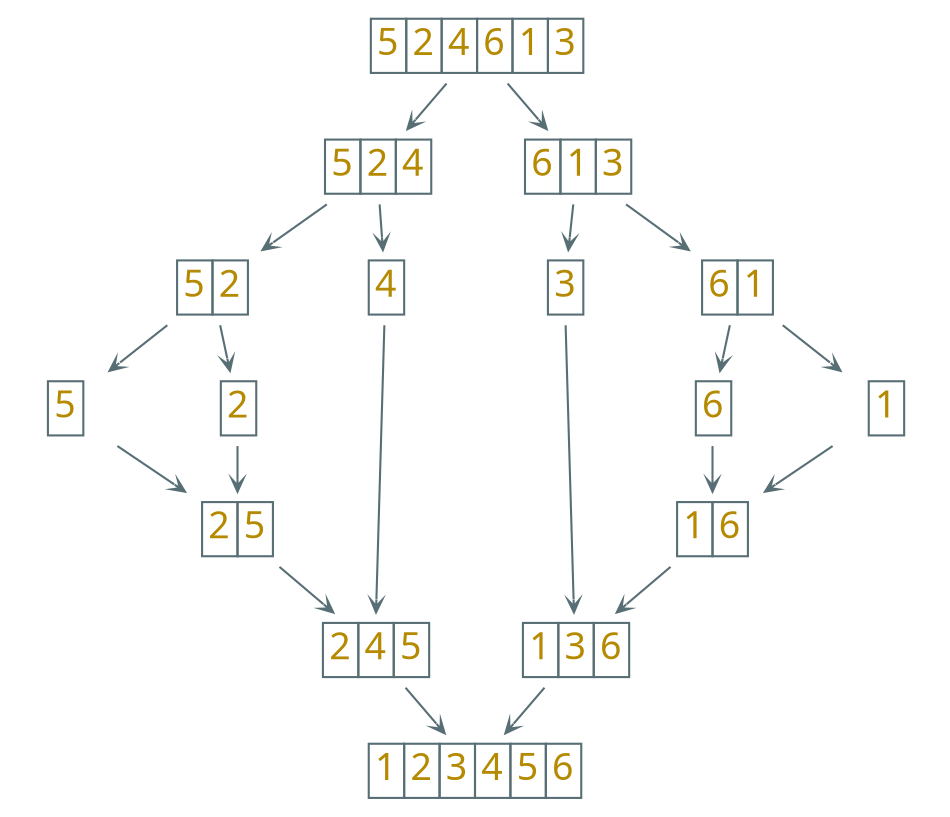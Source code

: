 digraph g {
    bgcolor=transparent
    graph [nodesep=0.4, ranksep=0.3]
    rankdir=TB
    node [shape=none, color="#586e75", fontcolor="#b58900", fontsize=18, fontname="LXGWWenKai"]
    edge [arrowhead=vee, color="#586e75", fontcolor="#268bd2", fontsize=16, fontname="LXGWWenKai", arrowsize=0.6]

    n1 [label=<<table width="3" cellspacing="0" border="0"><tr>
       <td border="1">5</td>
       <td border="1">2</td>
       <td border="1">4</td>
       <td border="1">6</td>
       <td border="1">1</td>
       <td border="1">3</td>
       </tr></table>>]

    n2 [label=<<table cellspacing="0" border="0"><tr>
       <td border="1">5</td>
       <td border="1">2</td>
       <td border="1">4</td>
       </tr></table>>]

    n3 [label=<<table cellspacing="0" border="0"><tr>
       <td border="1">6</td>
       <td border="1">1</td>
       <td border="1">3</td>
       </tr></table>>]

    n1 -> {n2, n3}

    n4 [label=<<table cellspacing="0" border="0"><tr>
       <td border="1">5</td>
       <td border="1">2</td>
       </tr></table>>]

    n5 [label=<<table cellspacing="0" border="0"><tr>
       <td border="1">4</td>
       </tr></table>>]

    n2 -> {n4, n5}

    n7 [label=<<table cellspacing="0" border="0"><tr>
       <td border="1">3</td>
       </tr></table>>]

    n6 [label=<<table cellspacing="0" border="0"><tr>
       <td border="1">6</td>
       <td border="1">1</td>
       </tr></table>>]

    n3 -> {n6, n7}

    {rank=same; n4; n5; n6; n7}

    n8 [label=<<table cellspacing="0" border="0"><tr>
       <td border="1">5</td>
       </tr></table>>]

    n9 [label=<<table cellspacing="0" border="0"><tr>
       <td border="1">2</td>
       </tr></table>>]

    n4 -> {n8, n9}

    n10 [label=<<table cellspacing="0" border="0"><tr>
       <td border="1">6</td>
       </tr></table>>]

    n11 [label=<<table cellspacing="0" border="0"><tr>
       <td border="1">1</td>
       </tr></table>>]

    n6 -> {n10, n11}

    n12 [label=<<table cellspacing="0" border="0"><tr>
       <td border="1">2</td>
       <td border="1">5</td>
       </tr></table>>]

    {n8, n9} -> n12

    n13 [label=<<table cellspacing="0" border="0"><tr>
       <td border="1">1</td>
       <td border="1">6</td>
       </tr></table>>]

    {n10, n11} -> n13

    n14 [label=<<table cellspacing="0" border="0"><tr>
       <td border="1">2</td>
       <td border="1">4</td>
       <td border="1">5</td>
       </tr></table>>]

    {n5, n12} -> n14

    n15 [label=<<table cellspacing="0" border="0"><tr>
       <td border="1">1</td>
       <td border="1">3</td>
       <td border="1">6</td>
       </tr></table>>]

    {n7, n13} -> n15

    n16 [label=<<table cellspacing="0" border="0"><tr>
       <td border="1">1</td>
       <td border="1">2</td>
       <td border="1">3</td>
       <td border="1">4</td>
       <td border="1">5</td>
       <td border="1">6</td>
       </tr></table>>]

    {n14, n15} -> n16
}